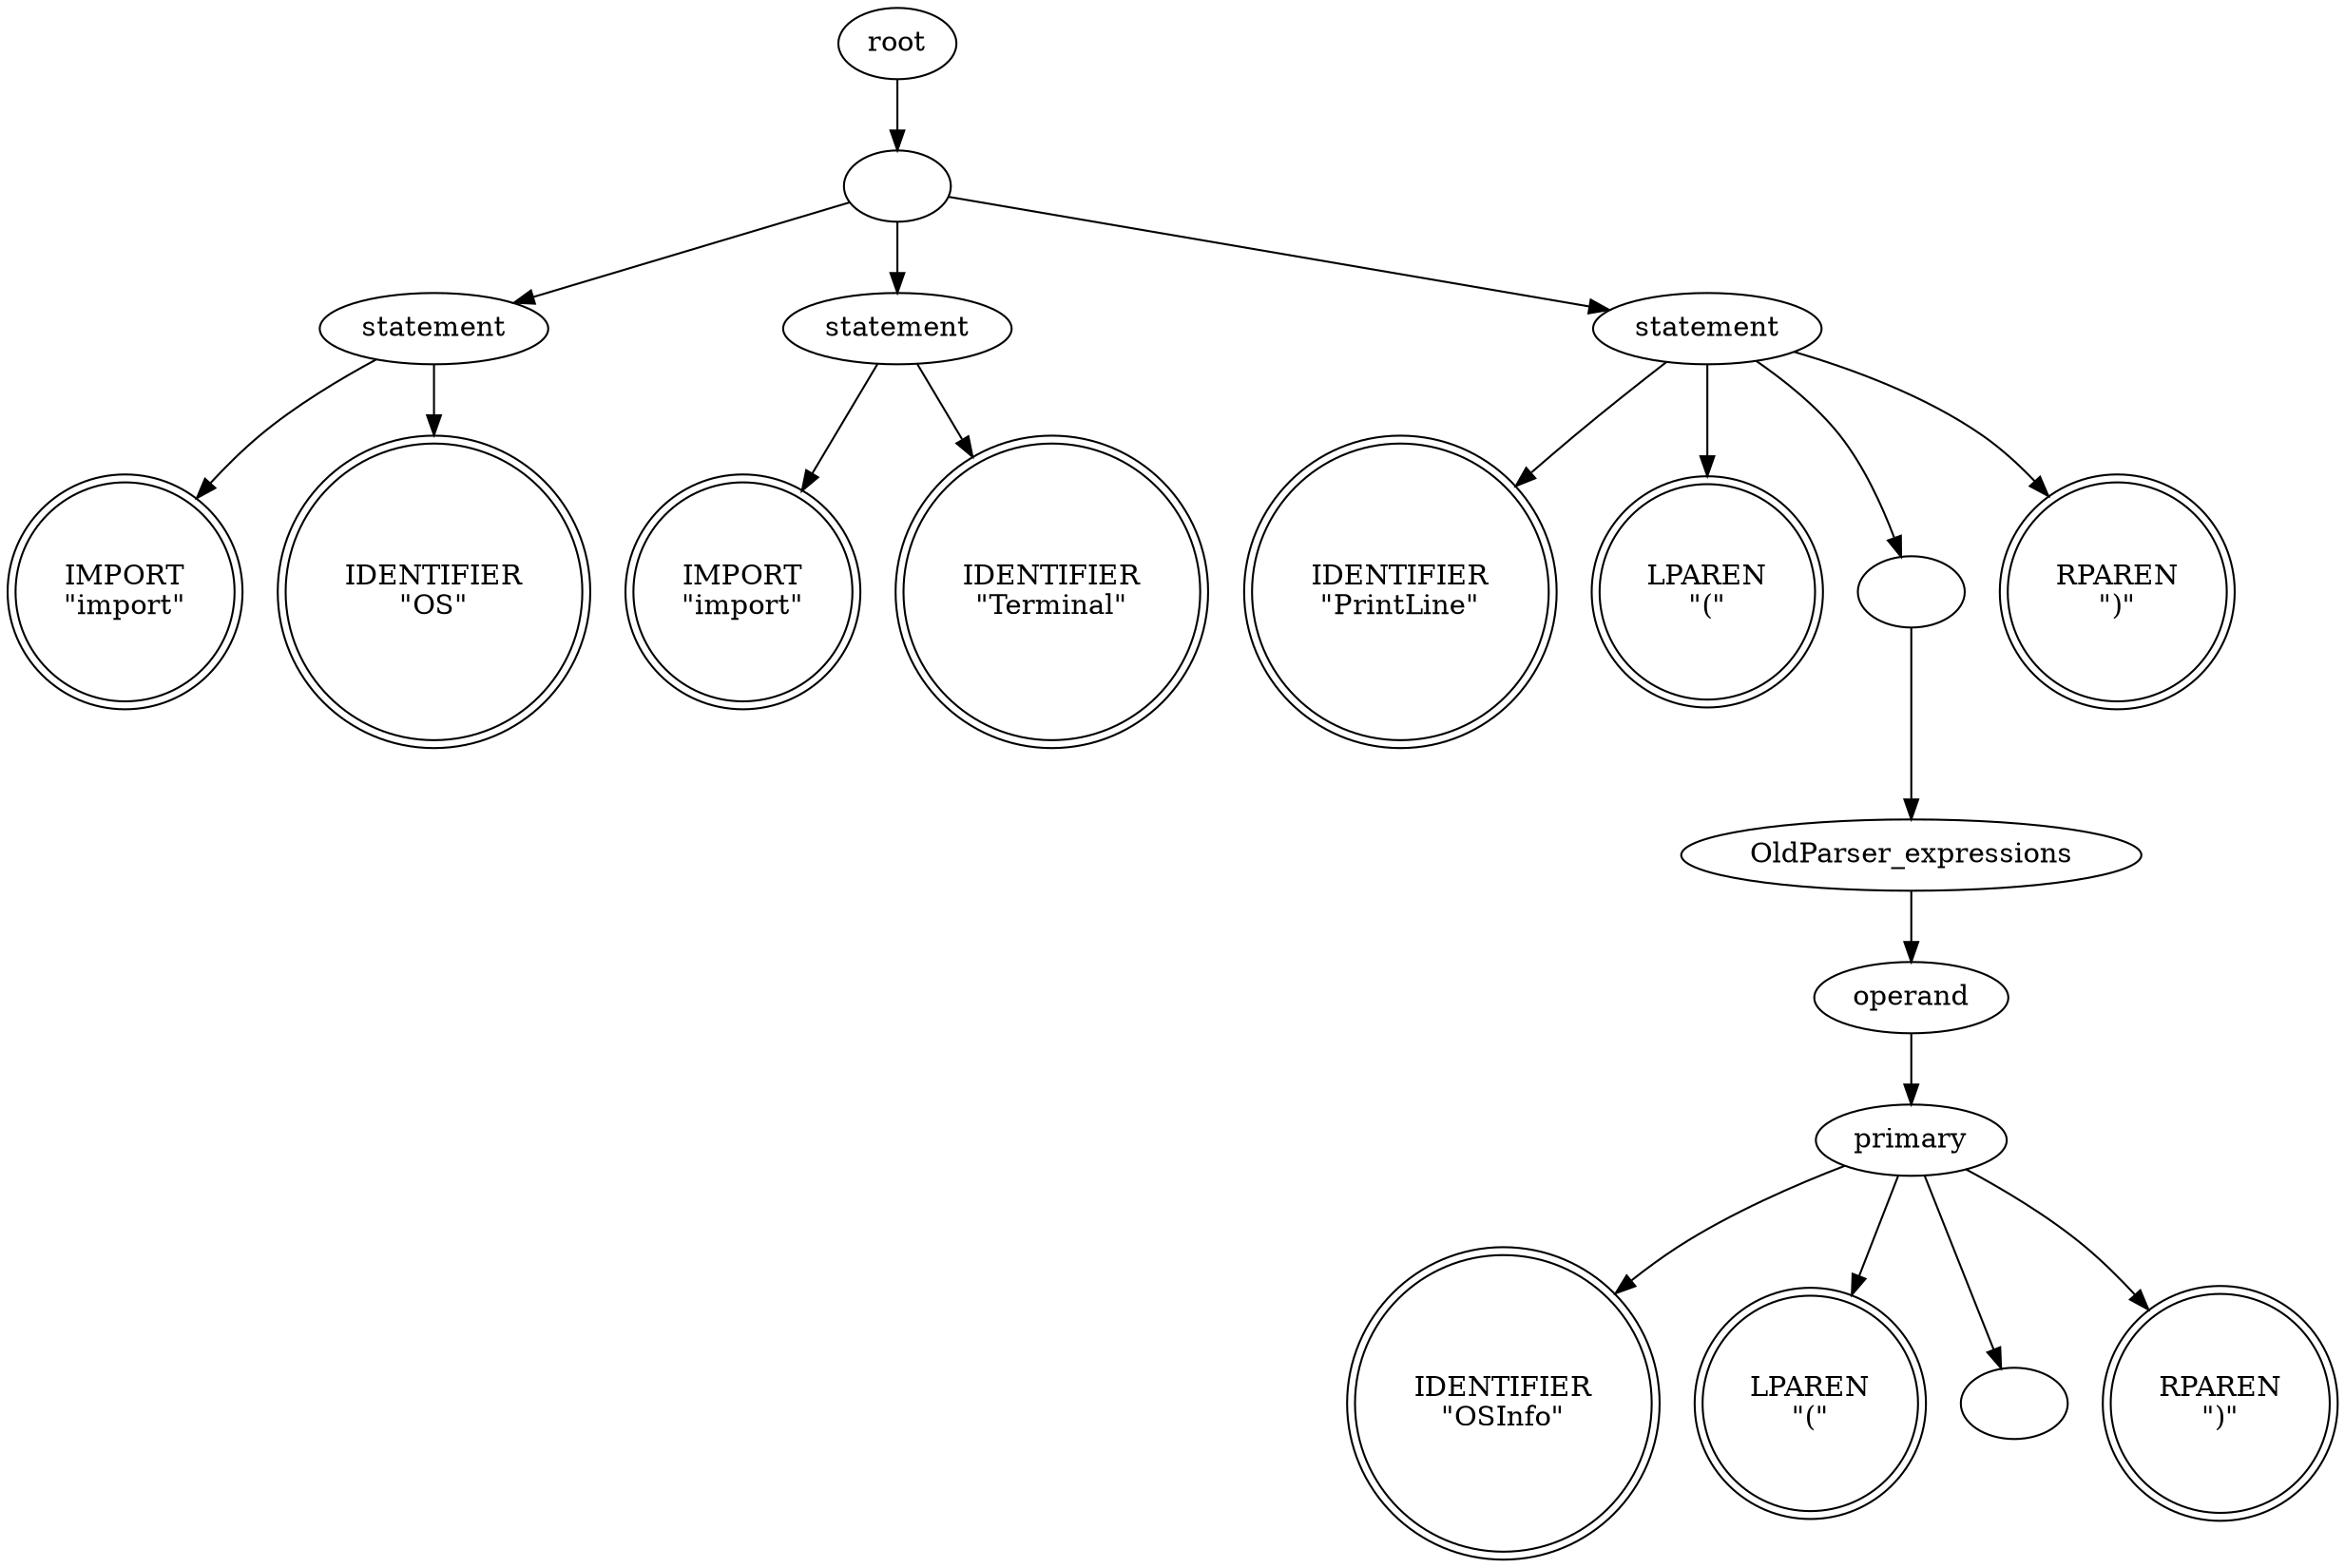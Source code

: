 digraph syntaxtree {
0 [  label="IMPORT
\"import\"" shape=doublecircle height=0.50]
1 [  label="IDENTIFIER
\"OS\"" shape=doublecircle height=0.50]
2 [  label="statement" shape=ellipse fontcolor=black height=0.50]
2 [  label="statement" shape=ellipse fontcolor=black height=0.50]
3 [  label="IMPORT
\"import\"" shape=doublecircle height=0.50]
4 [  label="IDENTIFIER
\"Terminal\"" shape=doublecircle height=0.50]
5 [  label="statement" shape=ellipse fontcolor=black height=0.50]
5 [  label="statement" shape=ellipse fontcolor=black height=0.50]
6 [  label="IDENTIFIER
\"PrintLine\"" shape=doublecircle height=0.50]
7 [  label="LPAREN
\"(\"" shape=doublecircle height=0.50]
8 [  label="IDENTIFIER
\"OSInfo\"" shape=doublecircle height=0.50]
9 [  label="LPAREN
\"(\"" shape=doublecircle height=0.50]
10 [  label="" shape=ellipse fontcolor=black height=0.50]
10 [  label="" shape=ellipse fontcolor=black height=0.50]
11 [  label="RPAREN
\")\"" shape=doublecircle height=0.50]
12 [  label="primary" shape=ellipse fontcolor=black height=0.50]
12 [  label="primary" shape=ellipse fontcolor=black height=0.50]
13 [  label="operand" shape=ellipse fontcolor=black height=0.50]
13 [  label="operand" shape=ellipse fontcolor=black height=0.50]
14 [  label="OldParser_expressions" shape=ellipse fontcolor=black height=0.50]
14 [  label="OldParser_expressions" shape=ellipse fontcolor=black height=0.50]
15 [  label="" shape=ellipse fontcolor=black height=0.50]
15 [  label="" shape=ellipse fontcolor=black height=0.50]
16 [  label="RPAREN
\")\"" shape=doublecircle height=0.50]
17 [  label="statement" shape=ellipse fontcolor=black height=0.50]
17 [  label="statement" shape=ellipse fontcolor=black height=0.50]
18 [  label="" shape=ellipse fontcolor=black height=0.50]
18 [  label="" shape=ellipse fontcolor=black height=0.50]
19 [  label="root" shape=ellipse fontcolor=black height=0.50]
19 [  label="root" shape=ellipse fontcolor=black height=0.50]
2->0 [  arrowshape=none];
2->1 [  arrowshape=none];
5->3 [  arrowshape=none];
5->4 [  arrowshape=none];
12->8 [  arrowshape=none];
12->9 [  arrowshape=none];
12->10 [  arrowshape=none];
12->11 [  arrowshape=none];
13->12 [  arrowshape=none];
14->13 [  arrowshape=none];
15->14 [  arrowshape=none];
17->6 [  arrowshape=none];
17->7 [  arrowshape=none];
17->15 [  arrowshape=none];
17->16 [  arrowshape=none];
18->2 [  arrowshape=none];
18->5 [  arrowshape=none];
18->17 [  arrowshape=none];
19->18 [  arrowshape=none];
}

